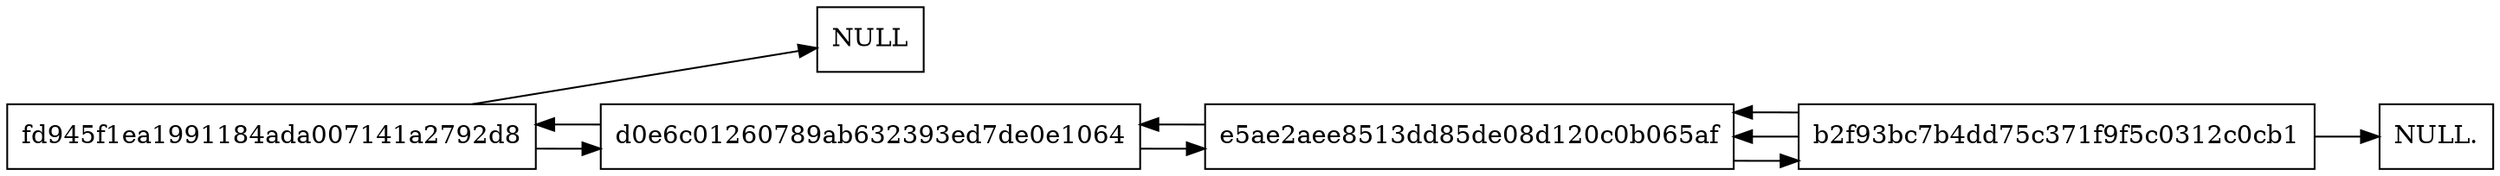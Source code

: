 digraph {
node[shape=box];
rankdir=LR;
"fd945f1ea1991184ada007141a2792d8" -> "NULL"; 
"fd945f1ea1991184ada007141a2792d8" 
"fd945f1ea1991184ada007141a2792d8" -> "d0e6c01260789ab632393ed7de0e1064"; 
"d0e6c01260789ab632393ed7de0e1064" -> "fd945f1ea1991184ada007141a2792d8"; 
"d0e6c01260789ab632393ed7de0e1064" 
"d0e6c01260789ab632393ed7de0e1064" -> "e5ae2aee8513dd85de08d120c0b065af"; 
"e5ae2aee8513dd85de08d120c0b065af" -> "d0e6c01260789ab632393ed7de0e1064"; 
"e5ae2aee8513dd85de08d120c0b065af" 
"e5ae2aee8513dd85de08d120c0b065af" -> "b2f93bc7b4dd75c371f9f5c0312c0cb1"; 
"b2f93bc7b4dd75c371f9f5c0312c0cb1" -> "e5ae2aee8513dd85de08d120c0b065af"; 
"b2f93bc7b4dd75c371f9f5c0312c0cb1" 
"b2f93bc7b4dd75c371f9f5c0312c0cb1" -> "NULL."; 
"b2f93bc7b4dd75c371f9f5c0312c0cb1" -> "e5ae2aee8513dd85de08d120c0b065af"; 
 }
